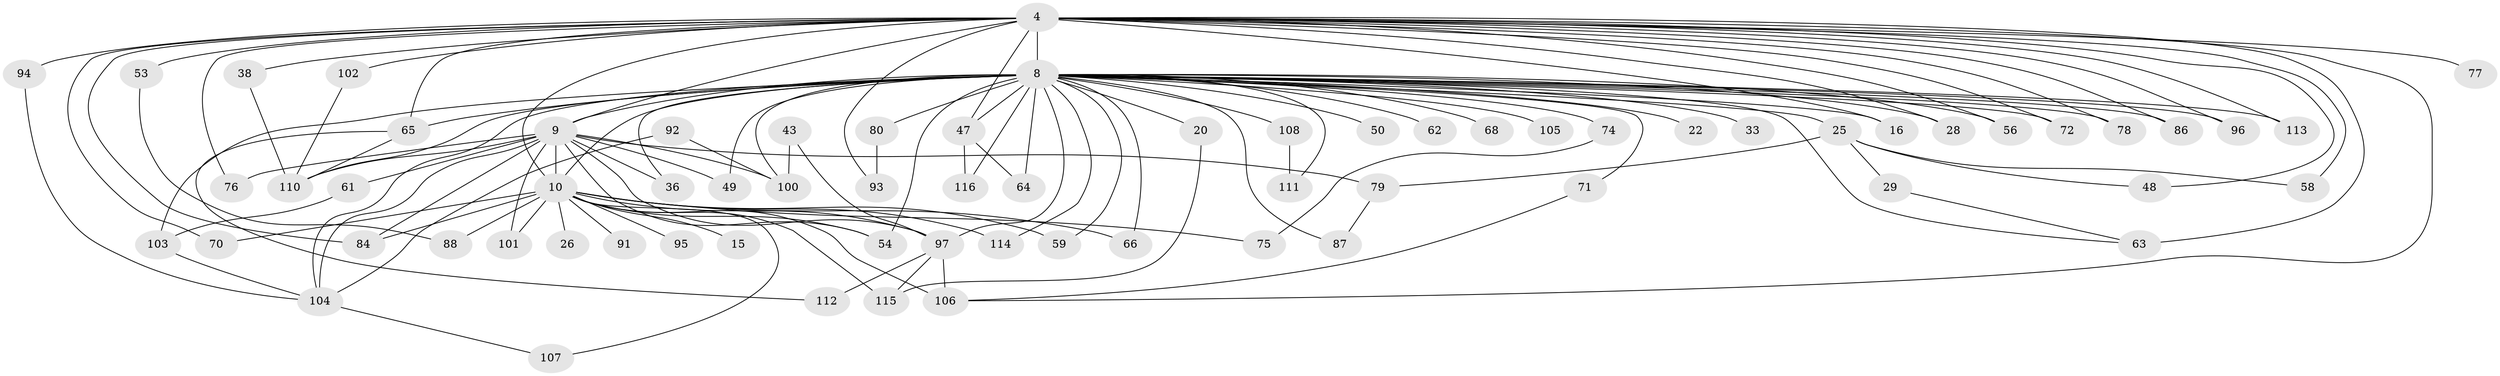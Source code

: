 // original degree distribution, {26: 0.017241379310344827, 18: 0.017241379310344827, 23: 0.008620689655172414, 29: 0.008620689655172414, 24: 0.017241379310344827, 22: 0.017241379310344827, 4: 0.11206896551724138, 3: 0.1810344827586207, 5: 0.04310344827586207, 2: 0.5603448275862069, 6: 0.017241379310344827}
// Generated by graph-tools (version 1.1) at 2025/47/03/04/25 21:47:34]
// undirected, 69 vertices, 125 edges
graph export_dot {
graph [start="1"]
  node [color=gray90,style=filled];
  4 [super="+3"];
  8 [super="+1+7"];
  9 [super="+2"];
  10 [super="+6"];
  15;
  16;
  20;
  22;
  25 [super="+17"];
  26;
  28;
  29;
  33;
  36;
  38;
  43;
  47 [super="+39"];
  48;
  49;
  50;
  53;
  54 [super="+35"];
  56;
  58;
  59 [super="+40"];
  61;
  62;
  63 [super="+23+31"];
  64;
  65 [super="+44+32"];
  66;
  68;
  70;
  71;
  72;
  74;
  75;
  76;
  77 [super="+51"];
  78;
  79 [super="+55"];
  80;
  84 [super="+69"];
  86;
  87;
  88;
  91;
  92;
  93;
  94;
  95;
  96;
  97 [super="+41+90"];
  100 [super="+82+81"];
  101;
  102;
  103 [super="+21"];
  104 [super="+34+52"];
  105;
  106 [super="+57+30"];
  107;
  108 [super="+37"];
  110 [super="+83+85+73+99"];
  111;
  112;
  113 [super="+98"];
  114;
  115 [super="+109"];
  116;
  4 -- 8 [weight=8];
  4 -- 9 [weight=4];
  4 -- 10 [weight=4];
  4 -- 28;
  4 -- 38;
  4 -- 47 [weight=3];
  4 -- 48;
  4 -- 53 [weight=2];
  4 -- 65 [weight=4];
  4 -- 77 [weight=3];
  4 -- 78;
  4 -- 86;
  4 -- 93;
  4 -- 94;
  4 -- 96;
  4 -- 102;
  4 -- 113 [weight=2];
  4 -- 70;
  4 -- 72;
  4 -- 76;
  4 -- 16;
  4 -- 56;
  4 -- 58;
  4 -- 84;
  4 -- 63 [weight=2];
  4 -- 106;
  8 -- 9 [weight=8];
  8 -- 10 [weight=8];
  8 -- 20 [weight=2];
  8 -- 28;
  8 -- 36;
  8 -- 50 [weight=2];
  8 -- 56;
  8 -- 62 [weight=2];
  8 -- 68 [weight=2];
  8 -- 74 [weight=2];
  8 -- 96;
  8 -- 105 [weight=2];
  8 -- 108 [weight=4];
  8 -- 111;
  8 -- 71;
  8 -- 72;
  8 -- 78;
  8 -- 16;
  8 -- 22 [weight=2];
  8 -- 87;
  8 -- 25 [weight=3];
  8 -- 103 [weight=3];
  8 -- 114;
  8 -- 65;
  8 -- 47;
  8 -- 104;
  8 -- 100 [weight=5];
  8 -- 110 [weight=3];
  8 -- 64;
  8 -- 66;
  8 -- 80 [weight=2];
  8 -- 86;
  8 -- 33 [weight=2];
  8 -- 97 [weight=3];
  8 -- 49;
  8 -- 113 [weight=3];
  8 -- 116;
  8 -- 54;
  8 -- 59;
  8 -- 63;
  9 -- 10 [weight=4];
  9 -- 61;
  9 -- 36;
  9 -- 100;
  9 -- 76;
  9 -- 101;
  9 -- 79 [weight=2];
  9 -- 49;
  9 -- 104 [weight=2];
  9 -- 54;
  9 -- 84;
  9 -- 97 [weight=3];
  9 -- 110 [weight=3];
  10 -- 15 [weight=2];
  10 -- 59 [weight=3];
  10 -- 75;
  10 -- 84;
  10 -- 88;
  10 -- 91 [weight=2];
  10 -- 95 [weight=2];
  10 -- 101;
  10 -- 66;
  10 -- 70;
  10 -- 26;
  10 -- 107;
  10 -- 114;
  10 -- 54;
  10 -- 97 [weight=2];
  10 -- 115;
  10 -- 106 [weight=3];
  20 -- 115;
  25 -- 58;
  25 -- 48;
  25 -- 29;
  25 -- 79;
  29 -- 63;
  38 -- 110;
  43 -- 97;
  43 -- 100;
  47 -- 64;
  47 -- 116;
  53 -- 88;
  61 -- 103;
  65 -- 112;
  65 -- 110;
  71 -- 106;
  74 -- 75;
  79 -- 87;
  80 -- 93;
  92 -- 104;
  92 -- 100;
  94 -- 104;
  97 -- 112;
  97 -- 115;
  97 -- 106;
  102 -- 110;
  103 -- 104;
  104 -- 107;
  108 -- 111;
}
